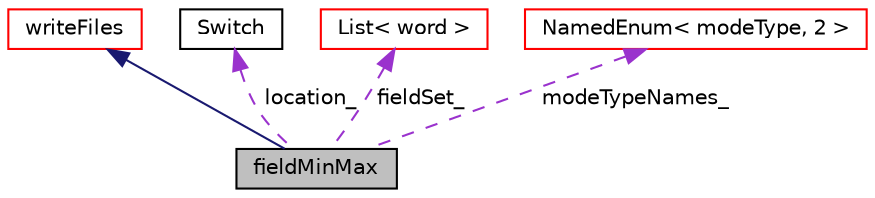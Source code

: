 digraph "fieldMinMax"
{
  bgcolor="transparent";
  edge [fontname="Helvetica",fontsize="10",labelfontname="Helvetica",labelfontsize="10"];
  node [fontname="Helvetica",fontsize="10",shape=record];
  Node1 [label="fieldMinMax",height=0.2,width=0.4,color="black", fillcolor="grey75", style="filled", fontcolor="black"];
  Node2 -> Node1 [dir="back",color="midnightblue",fontsize="10",style="solid",fontname="Helvetica"];
  Node2 [label="writeFiles",height=0.2,width=0.4,color="red",URL="$a02986.html",tooltip="functionObject base class for writing files "];
  Node3 -> Node1 [dir="back",color="darkorchid3",fontsize="10",style="dashed",label=" location_" ,fontname="Helvetica"];
  Node3 [label="Switch",height=0.2,width=0.4,color="black",URL="$a02601.html",tooltip="A simple wrapper around bool so that it can be read as a word: true/false, on/off, yes/no, y/n, t/f, or none. "];
  Node4 -> Node1 [dir="back",color="darkorchid3",fontsize="10",style="dashed",label=" fieldSet_" ,fontname="Helvetica"];
  Node4 [label="List\< word \>",height=0.2,width=0.4,color="red",URL="$a01392.html"];
  Node5 -> Node1 [dir="back",color="darkorchid3",fontsize="10",style="dashed",label=" modeTypeNames_" ,fontname="Helvetica"];
  Node5 [label="NamedEnum\< modeType, 2 \>",height=0.2,width=0.4,color="red",URL="$a01603.html"];
}
